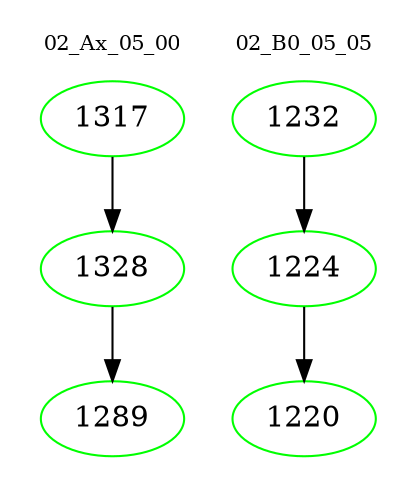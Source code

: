 digraph{
subgraph cluster_0 {
color = white
label = "02_Ax_05_00";
fontsize=10;
T0_1317 [label="1317", color="green"]
T0_1317 -> T0_1328 [color="black"]
T0_1328 [label="1328", color="green"]
T0_1328 -> T0_1289 [color="black"]
T0_1289 [label="1289", color="green"]
}
subgraph cluster_1 {
color = white
label = "02_B0_05_05";
fontsize=10;
T1_1232 [label="1232", color="green"]
T1_1232 -> T1_1224 [color="black"]
T1_1224 [label="1224", color="green"]
T1_1224 -> T1_1220 [color="black"]
T1_1220 [label="1220", color="green"]
}
}

